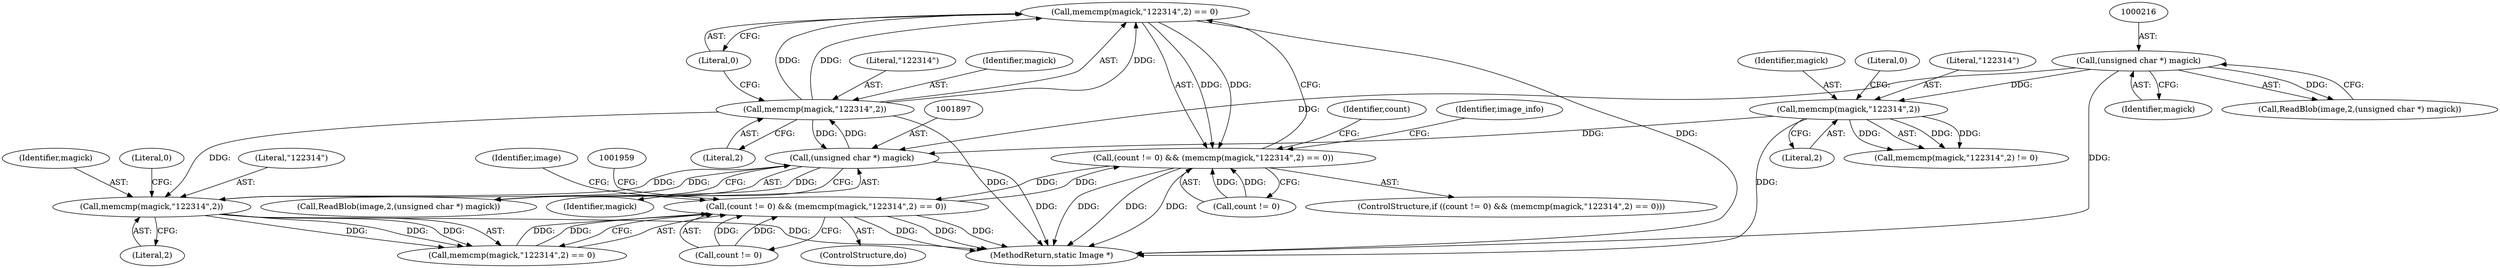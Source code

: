 digraph "0_ImageMagick_7fdf9ea808caa3c81a0eb42656e5fafc59084198@API" {
"1001904" [label="(Call,memcmp(magick,\"\122\314\",2) == 0)"];
"1001905" [label="(Call,memcmp(magick,\"\122\314\",2))"];
"1001896" [label="(Call,(unsigned char *) magick)"];
"1000224" [label="(Call,memcmp(magick,\"\122\314\",2))"];
"1000215" [label="(Call,(unsigned char *) magick)"];
"1001953" [label="(Call,memcmp(magick,\"\122\314\",2))"];
"1001900" [label="(Call,(count != 0) && (memcmp(magick,\"\122\314\",2) == 0))"];
"1001948" [label="(Call,(count != 0) && (memcmp(magick,\"\122\314\",2) == 0))"];
"1000227" [label="(Literal,2)"];
"1000225" [label="(Identifier,magick)"];
"1001957" [label="(Literal,0)"];
"1001904" [label="(Call,memcmp(magick,\"\122\314\",2) == 0)"];
"1001953" [label="(Call,memcmp(magick,\"\122\314\",2))"];
"1001952" [label="(Call,memcmp(magick,\"\122\314\",2) == 0)"];
"1000217" [label="(Identifier,magick)"];
"1000232" [label="(ControlStructure,do)"];
"1001949" [label="(Call,count != 0)"];
"1001948" [label="(Call,(count != 0) && (memcmp(magick,\"\122\314\",2) == 0))"];
"1001900" [label="(Call,(count != 0) && (memcmp(magick,\"\122\314\",2) == 0))"];
"1000223" [label="(Call,memcmp(magick,\"\122\314\",2) != 0)"];
"1001901" [label="(Call,count != 0)"];
"1000228" [label="(Literal,0)"];
"1000224" [label="(Call,memcmp(magick,\"\122\314\",2))"];
"1001956" [label="(Literal,2)"];
"1001908" [label="(Literal,2)"];
"1001950" [label="(Identifier,count)"];
"1001896" [label="(Call,(unsigned char *) magick)"];
"1001906" [label="(Identifier,magick)"];
"1001954" [label="(Identifier,magick)"];
"1001893" [label="(Call,ReadBlob(image,2,(unsigned char *) magick))"];
"1001899" [label="(ControlStructure,if ((count != 0) && (memcmp(magick,\"\122\314\",2) == 0)))"];
"1001898" [label="(Identifier,magick)"];
"1001907" [label="(Literal,\"\122\314\")"];
"1000226" [label="(Literal,\"\122\314\")"];
"1001905" [label="(Call,memcmp(magick,\"\122\314\",2))"];
"1001965" [label="(MethodReturn,static Image *)"];
"1000237" [label="(Identifier,image)"];
"1001909" [label="(Literal,0)"];
"1001912" [label="(Identifier,image_info)"];
"1000215" [label="(Call,(unsigned char *) magick)"];
"1001955" [label="(Literal,\"\122\314\")"];
"1000212" [label="(Call,ReadBlob(image,2,(unsigned char *) magick))"];
"1001904" -> "1001900"  [label="AST: "];
"1001904" -> "1001909"  [label="CFG: "];
"1001905" -> "1001904"  [label="AST: "];
"1001909" -> "1001904"  [label="AST: "];
"1001900" -> "1001904"  [label="CFG: "];
"1001904" -> "1001965"  [label="DDG: "];
"1001904" -> "1001900"  [label="DDG: "];
"1001904" -> "1001900"  [label="DDG: "];
"1001905" -> "1001904"  [label="DDG: "];
"1001905" -> "1001904"  [label="DDG: "];
"1001905" -> "1001904"  [label="DDG: "];
"1001905" -> "1001908"  [label="CFG: "];
"1001906" -> "1001905"  [label="AST: "];
"1001907" -> "1001905"  [label="AST: "];
"1001908" -> "1001905"  [label="AST: "];
"1001909" -> "1001905"  [label="CFG: "];
"1001905" -> "1001965"  [label="DDG: "];
"1001905" -> "1001896"  [label="DDG: "];
"1001896" -> "1001905"  [label="DDG: "];
"1001905" -> "1001953"  [label="DDG: "];
"1001896" -> "1001893"  [label="AST: "];
"1001896" -> "1001898"  [label="CFG: "];
"1001897" -> "1001896"  [label="AST: "];
"1001898" -> "1001896"  [label="AST: "];
"1001893" -> "1001896"  [label="CFG: "];
"1001896" -> "1001965"  [label="DDG: "];
"1001896" -> "1001893"  [label="DDG: "];
"1000224" -> "1001896"  [label="DDG: "];
"1001953" -> "1001896"  [label="DDG: "];
"1000215" -> "1001896"  [label="DDG: "];
"1001896" -> "1001953"  [label="DDG: "];
"1000224" -> "1000223"  [label="AST: "];
"1000224" -> "1000227"  [label="CFG: "];
"1000225" -> "1000224"  [label="AST: "];
"1000226" -> "1000224"  [label="AST: "];
"1000227" -> "1000224"  [label="AST: "];
"1000228" -> "1000224"  [label="CFG: "];
"1000224" -> "1001965"  [label="DDG: "];
"1000224" -> "1000223"  [label="DDG: "];
"1000224" -> "1000223"  [label="DDG: "];
"1000224" -> "1000223"  [label="DDG: "];
"1000215" -> "1000224"  [label="DDG: "];
"1000215" -> "1000212"  [label="AST: "];
"1000215" -> "1000217"  [label="CFG: "];
"1000216" -> "1000215"  [label="AST: "];
"1000217" -> "1000215"  [label="AST: "];
"1000212" -> "1000215"  [label="CFG: "];
"1000215" -> "1001965"  [label="DDG: "];
"1000215" -> "1000212"  [label="DDG: "];
"1001953" -> "1001952"  [label="AST: "];
"1001953" -> "1001956"  [label="CFG: "];
"1001954" -> "1001953"  [label="AST: "];
"1001955" -> "1001953"  [label="AST: "];
"1001956" -> "1001953"  [label="AST: "];
"1001957" -> "1001953"  [label="CFG: "];
"1001953" -> "1001965"  [label="DDG: "];
"1001953" -> "1001952"  [label="DDG: "];
"1001953" -> "1001952"  [label="DDG: "];
"1001953" -> "1001952"  [label="DDG: "];
"1001900" -> "1001899"  [label="AST: "];
"1001900" -> "1001901"  [label="CFG: "];
"1001901" -> "1001900"  [label="AST: "];
"1001950" -> "1001900"  [label="CFG: "];
"1001912" -> "1001900"  [label="CFG: "];
"1001900" -> "1001965"  [label="DDG: "];
"1001900" -> "1001965"  [label="DDG: "];
"1001900" -> "1001965"  [label="DDG: "];
"1001901" -> "1001900"  [label="DDG: "];
"1001901" -> "1001900"  [label="DDG: "];
"1001948" -> "1001900"  [label="DDG: "];
"1001900" -> "1001948"  [label="DDG: "];
"1001948" -> "1000232"  [label="AST: "];
"1001948" -> "1001949"  [label="CFG: "];
"1001948" -> "1001952"  [label="CFG: "];
"1001949" -> "1001948"  [label="AST: "];
"1001952" -> "1001948"  [label="AST: "];
"1000237" -> "1001948"  [label="CFG: "];
"1001959" -> "1001948"  [label="CFG: "];
"1001948" -> "1001965"  [label="DDG: "];
"1001948" -> "1001965"  [label="DDG: "];
"1001948" -> "1001965"  [label="DDG: "];
"1001949" -> "1001948"  [label="DDG: "];
"1001949" -> "1001948"  [label="DDG: "];
"1001952" -> "1001948"  [label="DDG: "];
"1001952" -> "1001948"  [label="DDG: "];
}
